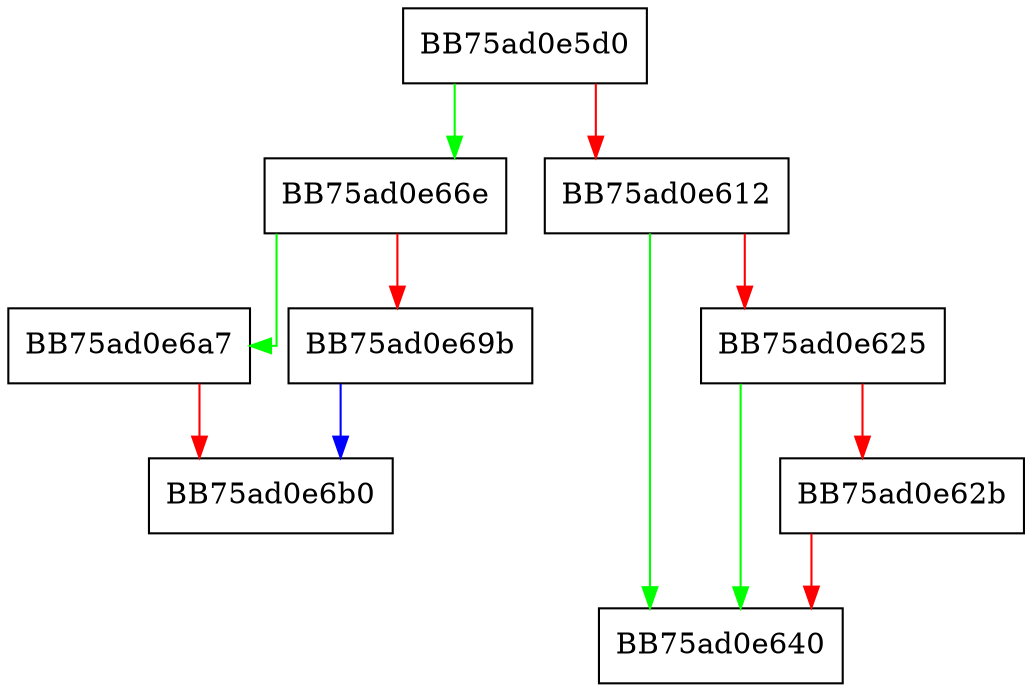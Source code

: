 digraph AddEntry {
  node [shape="box"];
  graph [splines=ortho];
  BB75ad0e5d0 -> BB75ad0e66e [color="green"];
  BB75ad0e5d0 -> BB75ad0e612 [color="red"];
  BB75ad0e612 -> BB75ad0e640 [color="green"];
  BB75ad0e612 -> BB75ad0e625 [color="red"];
  BB75ad0e625 -> BB75ad0e640 [color="green"];
  BB75ad0e625 -> BB75ad0e62b [color="red"];
  BB75ad0e62b -> BB75ad0e640 [color="red"];
  BB75ad0e66e -> BB75ad0e6a7 [color="green"];
  BB75ad0e66e -> BB75ad0e69b [color="red"];
  BB75ad0e69b -> BB75ad0e6b0 [color="blue"];
  BB75ad0e6a7 -> BB75ad0e6b0 [color="red"];
}